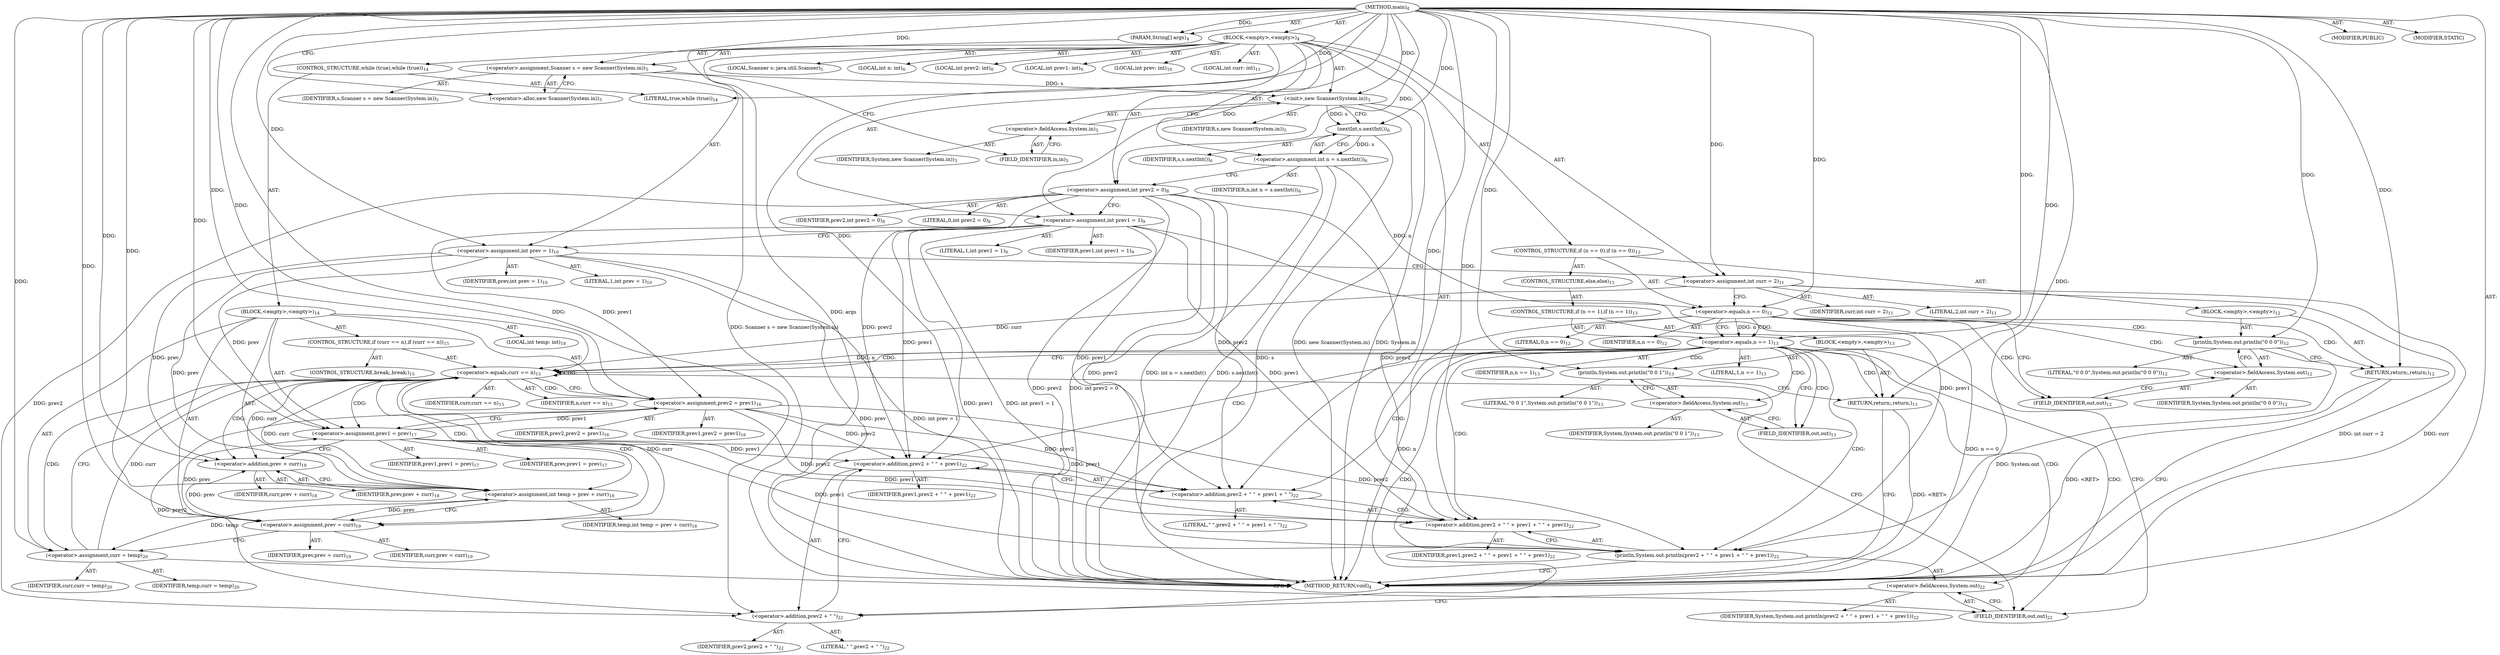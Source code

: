digraph "main" {  
"19" [label = <(METHOD,main)<SUB>4</SUB>> ]
"20" [label = <(PARAM,String[] args)<SUB>4</SUB>> ]
"21" [label = <(BLOCK,&lt;empty&gt;,&lt;empty&gt;)<SUB>4</SUB>> ]
"4" [label = <(LOCAL,Scanner s: java.util.Scanner)<SUB>5</SUB>> ]
"22" [label = <(&lt;operator&gt;.assignment,Scanner s = new Scanner(System.in))<SUB>5</SUB>> ]
"23" [label = <(IDENTIFIER,s,Scanner s = new Scanner(System.in))<SUB>5</SUB>> ]
"24" [label = <(&lt;operator&gt;.alloc,new Scanner(System.in))<SUB>5</SUB>> ]
"25" [label = <(&lt;init&gt;,new Scanner(System.in))<SUB>5</SUB>> ]
"3" [label = <(IDENTIFIER,s,new Scanner(System.in))<SUB>5</SUB>> ]
"26" [label = <(&lt;operator&gt;.fieldAccess,System.in)<SUB>5</SUB>> ]
"27" [label = <(IDENTIFIER,System,new Scanner(System.in))<SUB>5</SUB>> ]
"28" [label = <(FIELD_IDENTIFIER,in,in)<SUB>5</SUB>> ]
"29" [label = <(LOCAL,int n: int)<SUB>6</SUB>> ]
"30" [label = <(&lt;operator&gt;.assignment,int n = s.nextInt())<SUB>6</SUB>> ]
"31" [label = <(IDENTIFIER,n,int n = s.nextInt())<SUB>6</SUB>> ]
"32" [label = <(nextInt,s.nextInt())<SUB>6</SUB>> ]
"33" [label = <(IDENTIFIER,s,s.nextInt())<SUB>6</SUB>> ]
"34" [label = <(LOCAL,int prev2: int)<SUB>8</SUB>> ]
"35" [label = <(&lt;operator&gt;.assignment,int prev2 = 0)<SUB>8</SUB>> ]
"36" [label = <(IDENTIFIER,prev2,int prev2 = 0)<SUB>8</SUB>> ]
"37" [label = <(LITERAL,0,int prev2 = 0)<SUB>8</SUB>> ]
"38" [label = <(LOCAL,int prev1: int)<SUB>9</SUB>> ]
"39" [label = <(&lt;operator&gt;.assignment,int prev1 = 1)<SUB>9</SUB>> ]
"40" [label = <(IDENTIFIER,prev1,int prev1 = 1)<SUB>9</SUB>> ]
"41" [label = <(LITERAL,1,int prev1 = 1)<SUB>9</SUB>> ]
"42" [label = <(LOCAL,int prev: int)<SUB>10</SUB>> ]
"43" [label = <(&lt;operator&gt;.assignment,int prev = 1)<SUB>10</SUB>> ]
"44" [label = <(IDENTIFIER,prev,int prev = 1)<SUB>10</SUB>> ]
"45" [label = <(LITERAL,1,int prev = 1)<SUB>10</SUB>> ]
"46" [label = <(LOCAL,int curr: int)<SUB>11</SUB>> ]
"47" [label = <(&lt;operator&gt;.assignment,int curr = 2)<SUB>11</SUB>> ]
"48" [label = <(IDENTIFIER,curr,int curr = 2)<SUB>11</SUB>> ]
"49" [label = <(LITERAL,2,int curr = 2)<SUB>11</SUB>> ]
"50" [label = <(CONTROL_STRUCTURE,if (n == 0),if (n == 0))<SUB>12</SUB>> ]
"51" [label = <(&lt;operator&gt;.equals,n == 0)<SUB>12</SUB>> ]
"52" [label = <(IDENTIFIER,n,n == 0)<SUB>12</SUB>> ]
"53" [label = <(LITERAL,0,n == 0)<SUB>12</SUB>> ]
"54" [label = <(BLOCK,&lt;empty&gt;,&lt;empty&gt;)<SUB>12</SUB>> ]
"55" [label = <(println,System.out.println(&quot;0 0 0&quot;))<SUB>12</SUB>> ]
"56" [label = <(&lt;operator&gt;.fieldAccess,System.out)<SUB>12</SUB>> ]
"57" [label = <(IDENTIFIER,System,System.out.println(&quot;0 0 0&quot;))<SUB>12</SUB>> ]
"58" [label = <(FIELD_IDENTIFIER,out,out)<SUB>12</SUB>> ]
"59" [label = <(LITERAL,&quot;0 0 0&quot;,System.out.println(&quot;0 0 0&quot;))<SUB>12</SUB>> ]
"60" [label = <(RETURN,return;,return;)<SUB>12</SUB>> ]
"61" [label = <(CONTROL_STRUCTURE,else,else)<SUB>13</SUB>> ]
"62" [label = <(CONTROL_STRUCTURE,if (n == 1),if (n == 1))<SUB>13</SUB>> ]
"63" [label = <(&lt;operator&gt;.equals,n == 1)<SUB>13</SUB>> ]
"64" [label = <(IDENTIFIER,n,n == 1)<SUB>13</SUB>> ]
"65" [label = <(LITERAL,1,n == 1)<SUB>13</SUB>> ]
"66" [label = <(BLOCK,&lt;empty&gt;,&lt;empty&gt;)<SUB>13</SUB>> ]
"67" [label = <(println,System.out.println(&quot;0 0 1&quot;))<SUB>13</SUB>> ]
"68" [label = <(&lt;operator&gt;.fieldAccess,System.out)<SUB>13</SUB>> ]
"69" [label = <(IDENTIFIER,System,System.out.println(&quot;0 0 1&quot;))<SUB>13</SUB>> ]
"70" [label = <(FIELD_IDENTIFIER,out,out)<SUB>13</SUB>> ]
"71" [label = <(LITERAL,&quot;0 0 1&quot;,System.out.println(&quot;0 0 1&quot;))<SUB>13</SUB>> ]
"72" [label = <(RETURN,return;,return;)<SUB>13</SUB>> ]
"73" [label = <(CONTROL_STRUCTURE,while (true),while (true))<SUB>14</SUB>> ]
"74" [label = <(LITERAL,true,while (true))<SUB>14</SUB>> ]
"75" [label = <(BLOCK,&lt;empty&gt;,&lt;empty&gt;)<SUB>14</SUB>> ]
"76" [label = <(CONTROL_STRUCTURE,if (curr == n),if (curr == n))<SUB>15</SUB>> ]
"77" [label = <(&lt;operator&gt;.equals,curr == n)<SUB>15</SUB>> ]
"78" [label = <(IDENTIFIER,curr,curr == n)<SUB>15</SUB>> ]
"79" [label = <(IDENTIFIER,n,curr == n)<SUB>15</SUB>> ]
"80" [label = <(CONTROL_STRUCTURE,break;,break;)<SUB>15</SUB>> ]
"81" [label = <(&lt;operator&gt;.assignment,prev2 = prev1)<SUB>16</SUB>> ]
"82" [label = <(IDENTIFIER,prev2,prev2 = prev1)<SUB>16</SUB>> ]
"83" [label = <(IDENTIFIER,prev1,prev2 = prev1)<SUB>16</SUB>> ]
"84" [label = <(&lt;operator&gt;.assignment,prev1 = prev)<SUB>17</SUB>> ]
"85" [label = <(IDENTIFIER,prev1,prev1 = prev)<SUB>17</SUB>> ]
"86" [label = <(IDENTIFIER,prev,prev1 = prev)<SUB>17</SUB>> ]
"87" [label = <(LOCAL,int temp: int)<SUB>18</SUB>> ]
"88" [label = <(&lt;operator&gt;.assignment,int temp = prev + curr)<SUB>18</SUB>> ]
"89" [label = <(IDENTIFIER,temp,int temp = prev + curr)<SUB>18</SUB>> ]
"90" [label = <(&lt;operator&gt;.addition,prev + curr)<SUB>18</SUB>> ]
"91" [label = <(IDENTIFIER,prev,prev + curr)<SUB>18</SUB>> ]
"92" [label = <(IDENTIFIER,curr,prev + curr)<SUB>18</SUB>> ]
"93" [label = <(&lt;operator&gt;.assignment,prev = curr)<SUB>19</SUB>> ]
"94" [label = <(IDENTIFIER,prev,prev = curr)<SUB>19</SUB>> ]
"95" [label = <(IDENTIFIER,curr,prev = curr)<SUB>19</SUB>> ]
"96" [label = <(&lt;operator&gt;.assignment,curr = temp)<SUB>20</SUB>> ]
"97" [label = <(IDENTIFIER,curr,curr = temp)<SUB>20</SUB>> ]
"98" [label = <(IDENTIFIER,temp,curr = temp)<SUB>20</SUB>> ]
"99" [label = <(println,System.out.println(prev2 + &quot; &quot; + prev1 + &quot; &quot; + prev1))<SUB>22</SUB>> ]
"100" [label = <(&lt;operator&gt;.fieldAccess,System.out)<SUB>22</SUB>> ]
"101" [label = <(IDENTIFIER,System,System.out.println(prev2 + &quot; &quot; + prev1 + &quot; &quot; + prev1))<SUB>22</SUB>> ]
"102" [label = <(FIELD_IDENTIFIER,out,out)<SUB>22</SUB>> ]
"103" [label = <(&lt;operator&gt;.addition,prev2 + &quot; &quot; + prev1 + &quot; &quot; + prev1)<SUB>22</SUB>> ]
"104" [label = <(&lt;operator&gt;.addition,prev2 + &quot; &quot; + prev1 + &quot; &quot;)<SUB>22</SUB>> ]
"105" [label = <(&lt;operator&gt;.addition,prev2 + &quot; &quot; + prev1)<SUB>22</SUB>> ]
"106" [label = <(&lt;operator&gt;.addition,prev2 + &quot; &quot;)<SUB>22</SUB>> ]
"107" [label = <(IDENTIFIER,prev2,prev2 + &quot; &quot;)<SUB>22</SUB>> ]
"108" [label = <(LITERAL,&quot; &quot;,prev2 + &quot; &quot;)<SUB>22</SUB>> ]
"109" [label = <(IDENTIFIER,prev1,prev2 + &quot; &quot; + prev1)<SUB>22</SUB>> ]
"110" [label = <(LITERAL,&quot; &quot;,prev2 + &quot; &quot; + prev1 + &quot; &quot;)<SUB>22</SUB>> ]
"111" [label = <(IDENTIFIER,prev1,prev2 + &quot; &quot; + prev1 + &quot; &quot; + prev1)<SUB>22</SUB>> ]
"112" [label = <(MODIFIER,PUBLIC)> ]
"113" [label = <(MODIFIER,STATIC)> ]
"114" [label = <(METHOD_RETURN,void)<SUB>4</SUB>> ]
  "19" -> "20"  [ label = "AST: "] 
  "19" -> "21"  [ label = "AST: "] 
  "19" -> "112"  [ label = "AST: "] 
  "19" -> "113"  [ label = "AST: "] 
  "19" -> "114"  [ label = "AST: "] 
  "21" -> "4"  [ label = "AST: "] 
  "21" -> "22"  [ label = "AST: "] 
  "21" -> "25"  [ label = "AST: "] 
  "21" -> "29"  [ label = "AST: "] 
  "21" -> "30"  [ label = "AST: "] 
  "21" -> "34"  [ label = "AST: "] 
  "21" -> "35"  [ label = "AST: "] 
  "21" -> "38"  [ label = "AST: "] 
  "21" -> "39"  [ label = "AST: "] 
  "21" -> "42"  [ label = "AST: "] 
  "21" -> "43"  [ label = "AST: "] 
  "21" -> "46"  [ label = "AST: "] 
  "21" -> "47"  [ label = "AST: "] 
  "21" -> "50"  [ label = "AST: "] 
  "21" -> "73"  [ label = "AST: "] 
  "21" -> "99"  [ label = "AST: "] 
  "22" -> "23"  [ label = "AST: "] 
  "22" -> "24"  [ label = "AST: "] 
  "25" -> "3"  [ label = "AST: "] 
  "25" -> "26"  [ label = "AST: "] 
  "26" -> "27"  [ label = "AST: "] 
  "26" -> "28"  [ label = "AST: "] 
  "30" -> "31"  [ label = "AST: "] 
  "30" -> "32"  [ label = "AST: "] 
  "32" -> "33"  [ label = "AST: "] 
  "35" -> "36"  [ label = "AST: "] 
  "35" -> "37"  [ label = "AST: "] 
  "39" -> "40"  [ label = "AST: "] 
  "39" -> "41"  [ label = "AST: "] 
  "43" -> "44"  [ label = "AST: "] 
  "43" -> "45"  [ label = "AST: "] 
  "47" -> "48"  [ label = "AST: "] 
  "47" -> "49"  [ label = "AST: "] 
  "50" -> "51"  [ label = "AST: "] 
  "50" -> "54"  [ label = "AST: "] 
  "50" -> "61"  [ label = "AST: "] 
  "51" -> "52"  [ label = "AST: "] 
  "51" -> "53"  [ label = "AST: "] 
  "54" -> "55"  [ label = "AST: "] 
  "54" -> "60"  [ label = "AST: "] 
  "55" -> "56"  [ label = "AST: "] 
  "55" -> "59"  [ label = "AST: "] 
  "56" -> "57"  [ label = "AST: "] 
  "56" -> "58"  [ label = "AST: "] 
  "61" -> "62"  [ label = "AST: "] 
  "62" -> "63"  [ label = "AST: "] 
  "62" -> "66"  [ label = "AST: "] 
  "63" -> "64"  [ label = "AST: "] 
  "63" -> "65"  [ label = "AST: "] 
  "66" -> "67"  [ label = "AST: "] 
  "66" -> "72"  [ label = "AST: "] 
  "67" -> "68"  [ label = "AST: "] 
  "67" -> "71"  [ label = "AST: "] 
  "68" -> "69"  [ label = "AST: "] 
  "68" -> "70"  [ label = "AST: "] 
  "73" -> "74"  [ label = "AST: "] 
  "73" -> "75"  [ label = "AST: "] 
  "75" -> "76"  [ label = "AST: "] 
  "75" -> "81"  [ label = "AST: "] 
  "75" -> "84"  [ label = "AST: "] 
  "75" -> "87"  [ label = "AST: "] 
  "75" -> "88"  [ label = "AST: "] 
  "75" -> "93"  [ label = "AST: "] 
  "75" -> "96"  [ label = "AST: "] 
  "76" -> "77"  [ label = "AST: "] 
  "76" -> "80"  [ label = "AST: "] 
  "77" -> "78"  [ label = "AST: "] 
  "77" -> "79"  [ label = "AST: "] 
  "81" -> "82"  [ label = "AST: "] 
  "81" -> "83"  [ label = "AST: "] 
  "84" -> "85"  [ label = "AST: "] 
  "84" -> "86"  [ label = "AST: "] 
  "88" -> "89"  [ label = "AST: "] 
  "88" -> "90"  [ label = "AST: "] 
  "90" -> "91"  [ label = "AST: "] 
  "90" -> "92"  [ label = "AST: "] 
  "93" -> "94"  [ label = "AST: "] 
  "93" -> "95"  [ label = "AST: "] 
  "96" -> "97"  [ label = "AST: "] 
  "96" -> "98"  [ label = "AST: "] 
  "99" -> "100"  [ label = "AST: "] 
  "99" -> "103"  [ label = "AST: "] 
  "100" -> "101"  [ label = "AST: "] 
  "100" -> "102"  [ label = "AST: "] 
  "103" -> "104"  [ label = "AST: "] 
  "103" -> "111"  [ label = "AST: "] 
  "104" -> "105"  [ label = "AST: "] 
  "104" -> "110"  [ label = "AST: "] 
  "105" -> "106"  [ label = "AST: "] 
  "105" -> "109"  [ label = "AST: "] 
  "106" -> "107"  [ label = "AST: "] 
  "106" -> "108"  [ label = "AST: "] 
  "22" -> "28"  [ label = "CFG: "] 
  "25" -> "32"  [ label = "CFG: "] 
  "30" -> "35"  [ label = "CFG: "] 
  "35" -> "39"  [ label = "CFG: "] 
  "39" -> "43"  [ label = "CFG: "] 
  "43" -> "47"  [ label = "CFG: "] 
  "47" -> "51"  [ label = "CFG: "] 
  "99" -> "114"  [ label = "CFG: "] 
  "24" -> "22"  [ label = "CFG: "] 
  "26" -> "25"  [ label = "CFG: "] 
  "32" -> "30"  [ label = "CFG: "] 
  "51" -> "58"  [ label = "CFG: "] 
  "51" -> "63"  [ label = "CFG: "] 
  "100" -> "106"  [ label = "CFG: "] 
  "103" -> "99"  [ label = "CFG: "] 
  "28" -> "26"  [ label = "CFG: "] 
  "55" -> "60"  [ label = "CFG: "] 
  "60" -> "114"  [ label = "CFG: "] 
  "81" -> "84"  [ label = "CFG: "] 
  "84" -> "90"  [ label = "CFG: "] 
  "88" -> "93"  [ label = "CFG: "] 
  "93" -> "96"  [ label = "CFG: "] 
  "96" -> "77"  [ label = "CFG: "] 
  "96" -> "102"  [ label = "CFG: "] 
  "102" -> "100"  [ label = "CFG: "] 
  "104" -> "103"  [ label = "CFG: "] 
  "56" -> "55"  [ label = "CFG: "] 
  "63" -> "70"  [ label = "CFG: "] 
  "63" -> "77"  [ label = "CFG: "] 
  "63" -> "102"  [ label = "CFG: "] 
  "77" -> "102"  [ label = "CFG: "] 
  "77" -> "81"  [ label = "CFG: "] 
  "90" -> "88"  [ label = "CFG: "] 
  "105" -> "104"  [ label = "CFG: "] 
  "58" -> "56"  [ label = "CFG: "] 
  "67" -> "72"  [ label = "CFG: "] 
  "72" -> "114"  [ label = "CFG: "] 
  "106" -> "105"  [ label = "CFG: "] 
  "68" -> "67"  [ label = "CFG: "] 
  "70" -> "68"  [ label = "CFG: "] 
  "19" -> "24"  [ label = "CFG: "] 
  "72" -> "114"  [ label = "DDG: &lt;RET&gt;"] 
  "60" -> "114"  [ label = "DDG: &lt;RET&gt;"] 
  "20" -> "114"  [ label = "DDG: args"] 
  "22" -> "114"  [ label = "DDG: Scanner s = new Scanner(System.in)"] 
  "25" -> "114"  [ label = "DDG: System.in"] 
  "25" -> "114"  [ label = "DDG: new Scanner(System.in)"] 
  "32" -> "114"  [ label = "DDG: s"] 
  "30" -> "114"  [ label = "DDG: s.nextInt()"] 
  "30" -> "114"  [ label = "DDG: int n = s.nextInt()"] 
  "35" -> "114"  [ label = "DDG: prev2"] 
  "35" -> "114"  [ label = "DDG: int prev2 = 0"] 
  "39" -> "114"  [ label = "DDG: prev1"] 
  "39" -> "114"  [ label = "DDG: int prev1 = 1"] 
  "43" -> "114"  [ label = "DDG: prev"] 
  "43" -> "114"  [ label = "DDG: int prev = 1"] 
  "47" -> "114"  [ label = "DDG: curr"] 
  "47" -> "114"  [ label = "DDG: int curr = 2"] 
  "51" -> "114"  [ label = "DDG: n"] 
  "51" -> "114"  [ label = "DDG: n == 0"] 
  "55" -> "114"  [ label = "DDG: System.out"] 
  "19" -> "20"  [ label = "DDG: "] 
  "19" -> "22"  [ label = "DDG: "] 
  "32" -> "30"  [ label = "DDG: s"] 
  "19" -> "35"  [ label = "DDG: "] 
  "19" -> "39"  [ label = "DDG: "] 
  "19" -> "43"  [ label = "DDG: "] 
  "19" -> "47"  [ label = "DDG: "] 
  "22" -> "25"  [ label = "DDG: s"] 
  "19" -> "25"  [ label = "DDG: "] 
  "19" -> "74"  [ label = "DDG: "] 
  "35" -> "99"  [ label = "DDG: prev2"] 
  "81" -> "99"  [ label = "DDG: prev2"] 
  "19" -> "99"  [ label = "DDG: "] 
  "39" -> "99"  [ label = "DDG: prev1"] 
  "84" -> "99"  [ label = "DDG: prev1"] 
  "25" -> "32"  [ label = "DDG: s"] 
  "19" -> "32"  [ label = "DDG: "] 
  "30" -> "51"  [ label = "DDG: n"] 
  "19" -> "51"  [ label = "DDG: "] 
  "19" -> "60"  [ label = "DDG: "] 
  "39" -> "81"  [ label = "DDG: prev1"] 
  "84" -> "81"  [ label = "DDG: prev1"] 
  "19" -> "81"  [ label = "DDG: "] 
  "43" -> "84"  [ label = "DDG: prev"] 
  "93" -> "84"  [ label = "DDG: prev"] 
  "19" -> "84"  [ label = "DDG: "] 
  "19" -> "88"  [ label = "DDG: "] 
  "43" -> "88"  [ label = "DDG: prev"] 
  "93" -> "88"  [ label = "DDG: prev"] 
  "77" -> "88"  [ label = "DDG: curr"] 
  "19" -> "93"  [ label = "DDG: "] 
  "77" -> "93"  [ label = "DDG: curr"] 
  "88" -> "96"  [ label = "DDG: temp"] 
  "19" -> "96"  [ label = "DDG: "] 
  "35" -> "103"  [ label = "DDG: prev2"] 
  "81" -> "103"  [ label = "DDG: prev2"] 
  "19" -> "103"  [ label = "DDG: "] 
  "39" -> "103"  [ label = "DDG: prev1"] 
  "84" -> "103"  [ label = "DDG: prev1"] 
  "19" -> "55"  [ label = "DDG: "] 
  "35" -> "104"  [ label = "DDG: prev2"] 
  "81" -> "104"  [ label = "DDG: prev2"] 
  "19" -> "104"  [ label = "DDG: "] 
  "39" -> "104"  [ label = "DDG: prev1"] 
  "84" -> "104"  [ label = "DDG: prev1"] 
  "51" -> "63"  [ label = "DDG: n"] 
  "19" -> "63"  [ label = "DDG: "] 
  "19" -> "72"  [ label = "DDG: "] 
  "47" -> "77"  [ label = "DDG: curr"] 
  "96" -> "77"  [ label = "DDG: curr"] 
  "19" -> "77"  [ label = "DDG: "] 
  "63" -> "77"  [ label = "DDG: n"] 
  "19" -> "90"  [ label = "DDG: "] 
  "43" -> "90"  [ label = "DDG: prev"] 
  "93" -> "90"  [ label = "DDG: prev"] 
  "77" -> "90"  [ label = "DDG: curr"] 
  "35" -> "105"  [ label = "DDG: prev2"] 
  "81" -> "105"  [ label = "DDG: prev2"] 
  "19" -> "105"  [ label = "DDG: "] 
  "39" -> "105"  [ label = "DDG: prev1"] 
  "84" -> "105"  [ label = "DDG: prev1"] 
  "19" -> "67"  [ label = "DDG: "] 
  "35" -> "106"  [ label = "DDG: prev2"] 
  "81" -> "106"  [ label = "DDG: prev2"] 
  "19" -> "106"  [ label = "DDG: "] 
  "51" -> "60"  [ label = "CDG: "] 
  "51" -> "56"  [ label = "CDG: "] 
  "51" -> "58"  [ label = "CDG: "] 
  "51" -> "63"  [ label = "CDG: "] 
  "51" -> "55"  [ label = "CDG: "] 
  "63" -> "68"  [ label = "CDG: "] 
  "63" -> "99"  [ label = "CDG: "] 
  "63" -> "102"  [ label = "CDG: "] 
  "63" -> "72"  [ label = "CDG: "] 
  "63" -> "103"  [ label = "CDG: "] 
  "63" -> "67"  [ label = "CDG: "] 
  "63" -> "104"  [ label = "CDG: "] 
  "63" -> "106"  [ label = "CDG: "] 
  "63" -> "105"  [ label = "CDG: "] 
  "63" -> "100"  [ label = "CDG: "] 
  "63" -> "70"  [ label = "CDG: "] 
  "63" -> "77"  [ label = "CDG: "] 
  "77" -> "96"  [ label = "CDG: "] 
  "77" -> "81"  [ label = "CDG: "] 
  "77" -> "84"  [ label = "CDG: "] 
  "77" -> "93"  [ label = "CDG: "] 
  "77" -> "90"  [ label = "CDG: "] 
  "77" -> "88"  [ label = "CDG: "] 
  "77" -> "77"  [ label = "CDG: "] 
}
